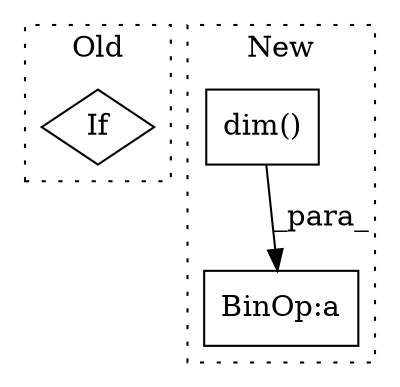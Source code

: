 digraph G {
subgraph cluster0 {
1 [label="If" a="96" s="2578,2593" l="3,14" shape="diamond"];
label = "Old";
style="dotted";
}
subgraph cluster1 {
2 [label="dim()" a="75" s="2560" l="7" shape="box"];
3 [label="BinOp:a" a="82" s="2557" l="3" shape="box"];
label = "New";
style="dotted";
}
2 -> 3 [label="_para_"];
}